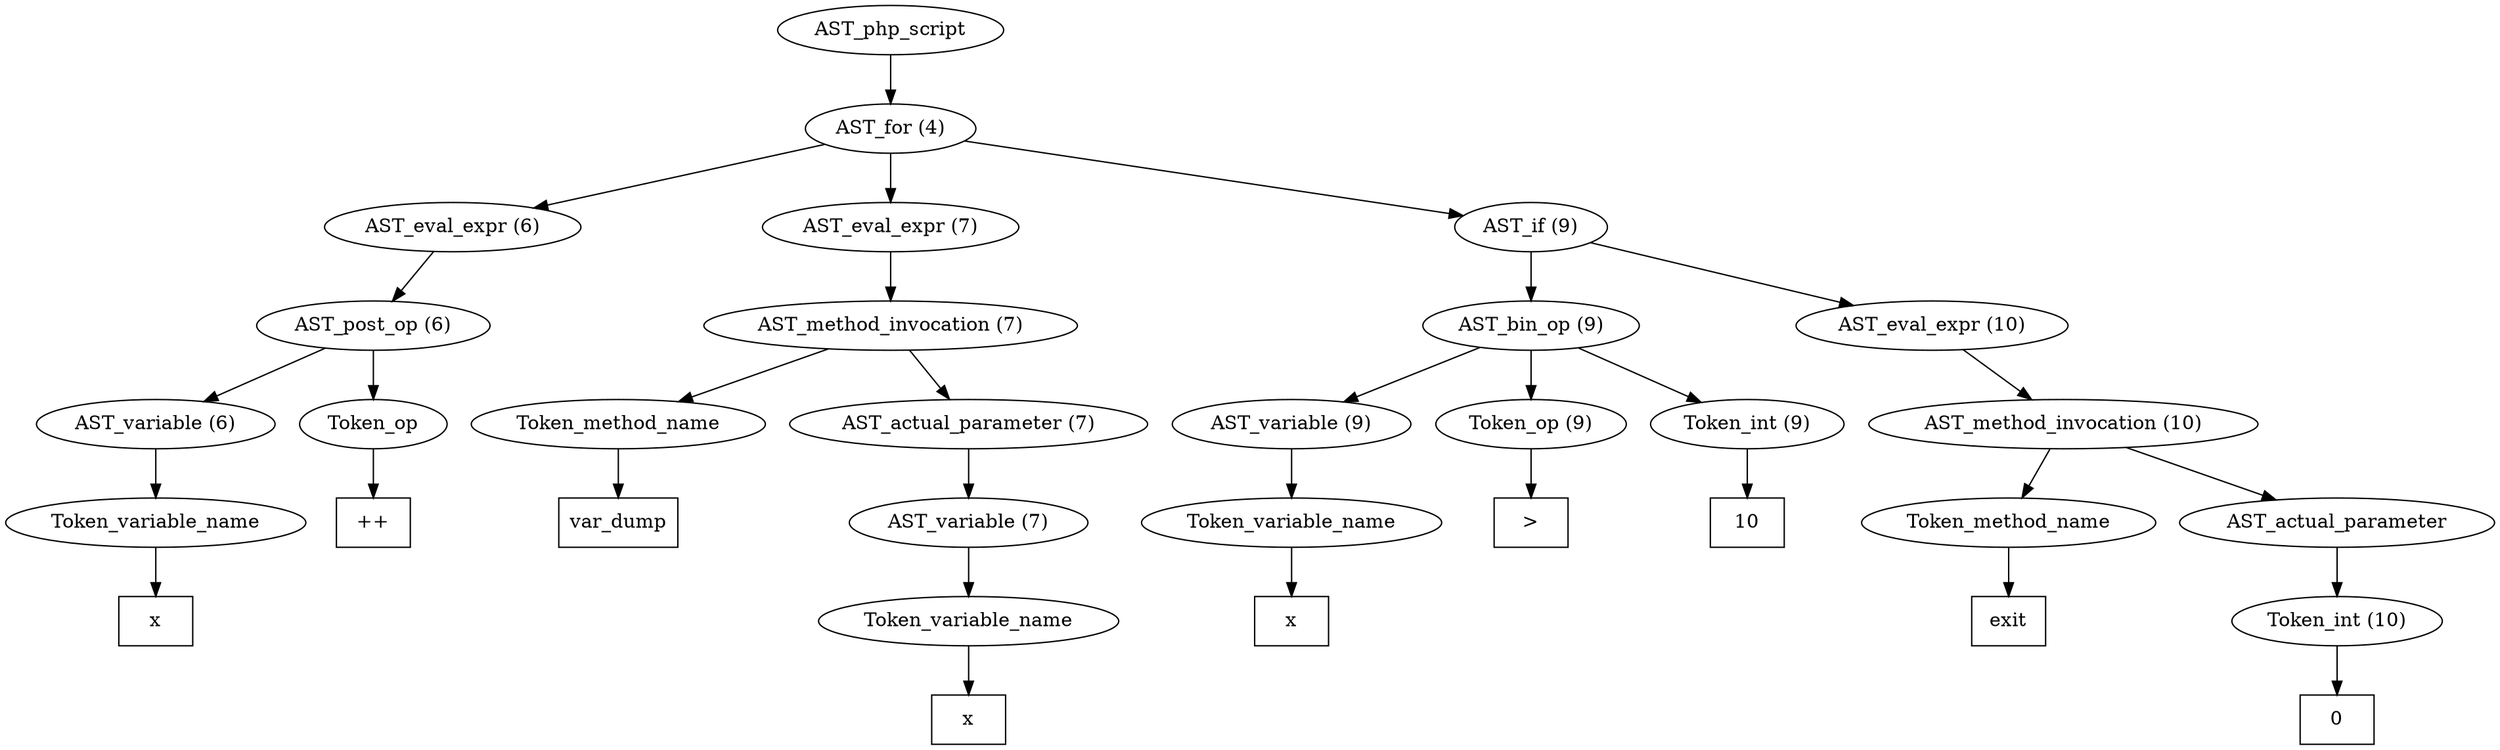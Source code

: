 /*
 * AST in dot format generated by phc -- the PHP compiler
 */

digraph AST {
node_0 [label="AST_php_script"];
node_1 [label="AST_for (4)"];
node_2 [label="AST_eval_expr (6)"];
node_3 [label="AST_post_op (6)"];
node_4 [label="AST_variable (6)"];
node_5 [label="Token_variable_name"];
node_6 [label="x", shape=box]
node_5 -> node_6;
node_4 -> node_5;
node_7 [label="Token_op"];
node_8 [label="++", shape=box]
node_7 -> node_8;
node_3 -> node_7;
node_3 -> node_4;
node_2 -> node_3;
node_9 [label="AST_eval_expr (7)"];
node_10 [label="AST_method_invocation (7)"];
node_11 [label="Token_method_name"];
node_12 [label="var_dump", shape=box]
node_11 -> node_12;
node_13 [label="AST_actual_parameter (7)"];
node_14 [label="AST_variable (7)"];
node_15 [label="Token_variable_name"];
node_16 [label="x", shape=box]
node_15 -> node_16;
node_14 -> node_15;
node_13 -> node_14;
node_10 -> node_13;
node_10 -> node_11;
node_9 -> node_10;
node_17 [label="AST_if (9)"];
node_18 [label="AST_bin_op (9)"];
node_19 [label="AST_variable (9)"];
node_20 [label="Token_variable_name"];
node_21 [label="x", shape=box]
node_20 -> node_21;
node_19 -> node_20;
node_22 [label="Token_op (9)"];
node_23 [label=">", shape=box]
node_22 -> node_23;
node_24 [label="Token_int (9)"];
node_25 [label="10", shape=box]
node_24 -> node_25;
node_18 -> node_24;
node_18 -> node_22;
node_18 -> node_19;
node_26 [label="AST_eval_expr (10)"];
node_27 [label="AST_method_invocation (10)"];
node_28 [label="Token_method_name"];
node_29 [label="exit", shape=box]
node_28 -> node_29;
node_30 [label="AST_actual_parameter"];
node_31 [label="Token_int (10)"];
node_32 [label="0", shape=box]
node_31 -> node_32;
node_30 -> node_31;
node_27 -> node_30;
node_27 -> node_28;
node_26 -> node_27;
node_17 -> node_26;
node_17 -> node_18;
node_1 -> node_17;
node_1 -> node_9;
node_1 -> node_2;
node_0 -> node_1;
}

